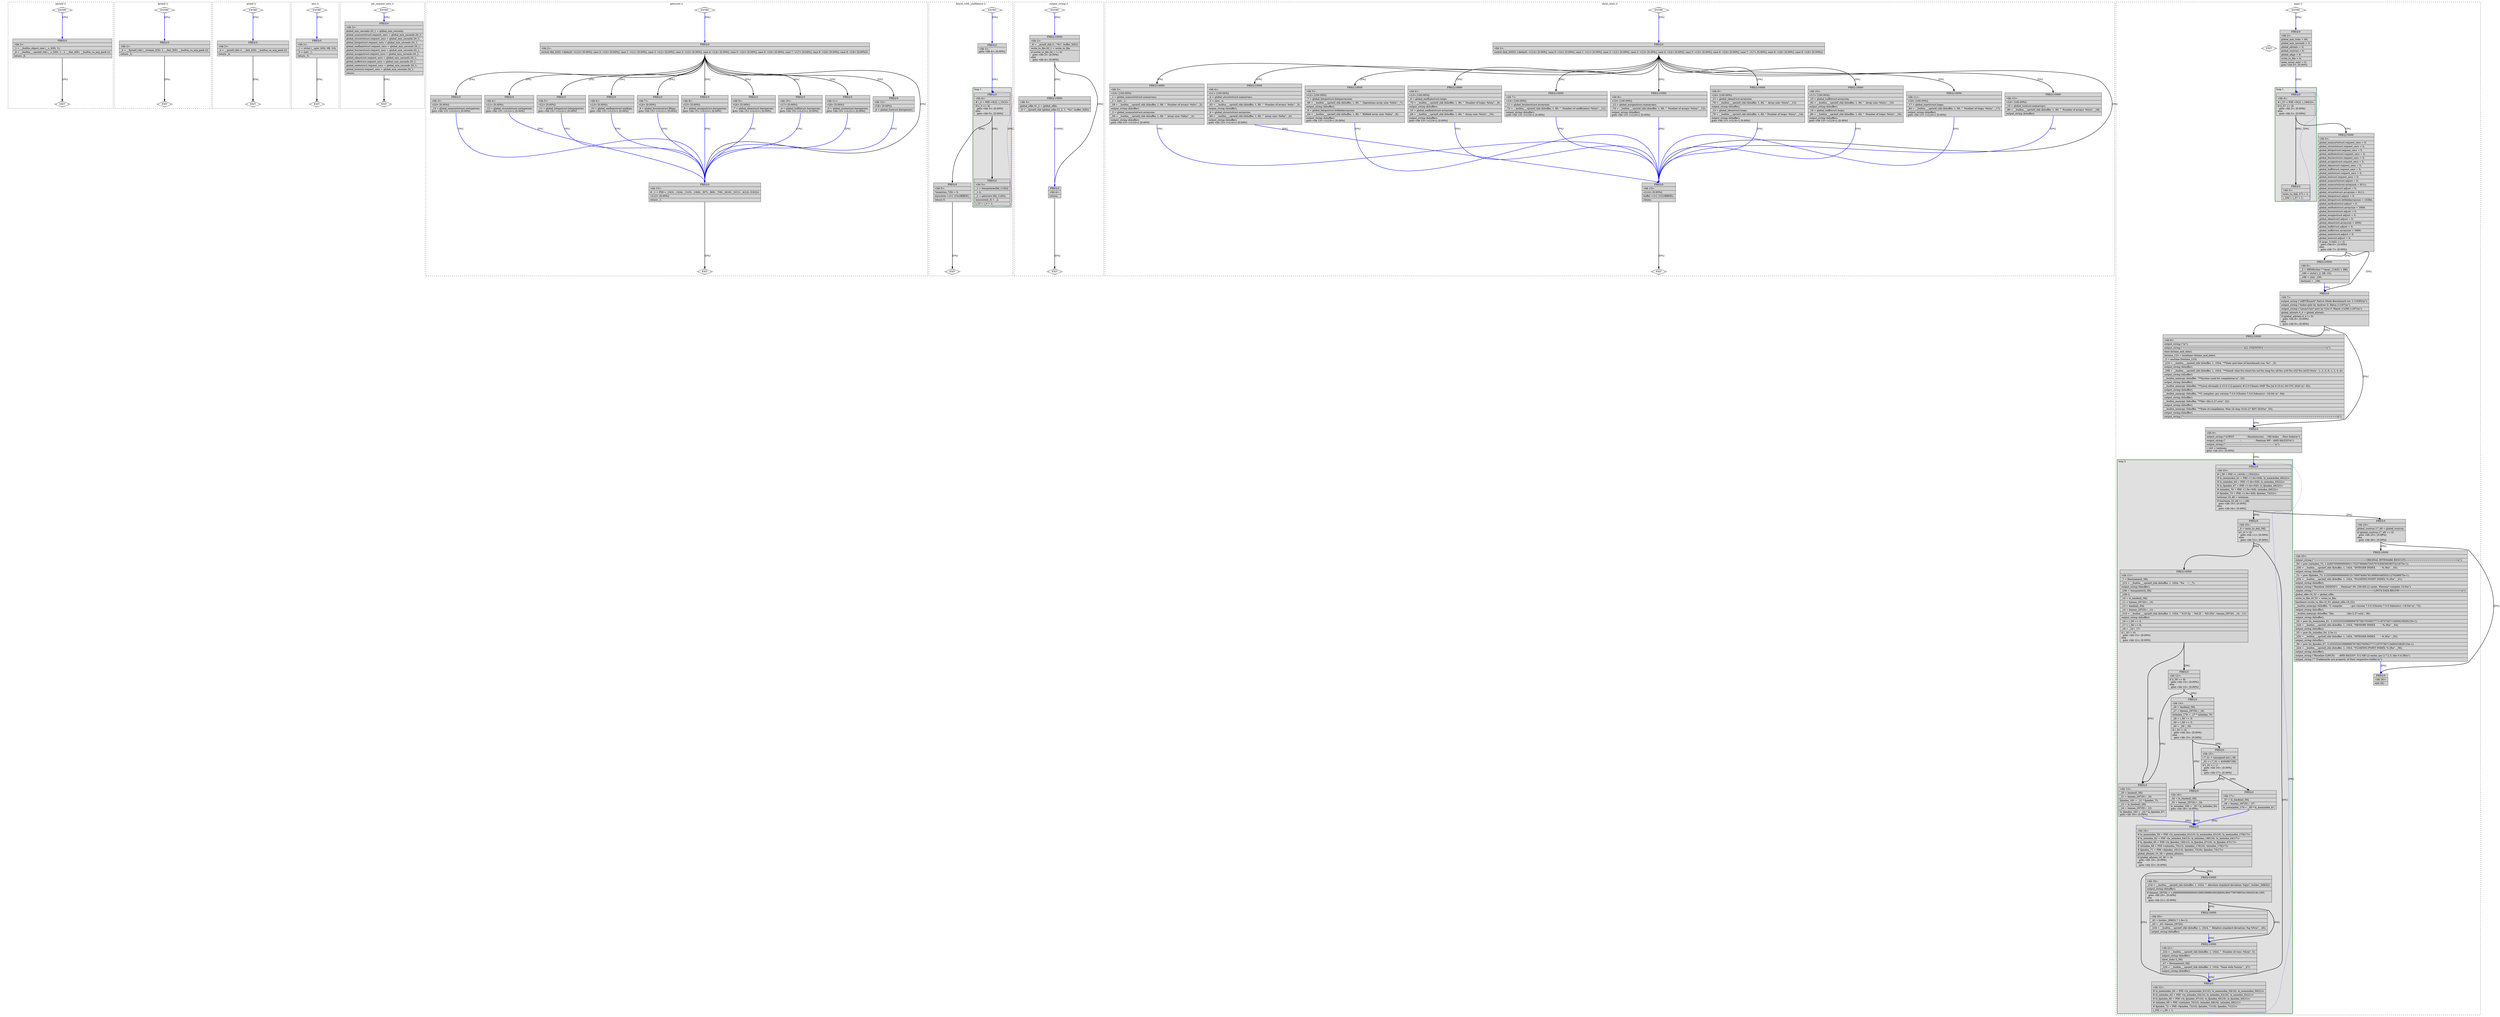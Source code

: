 digraph "nbench0.c.037t.fre1" {
overlap=false;
subgraph "cluster_sprintf" {
	style="dashed";
	color="black";
	label="sprintf ()";
	fn_10_basic_block_0 [shape=Mdiamond,style=filled,fillcolor=white,label="ENTRY"];

	fn_10_basic_block_1 [shape=Mdiamond,style=filled,fillcolor=white,label="EXIT"];

	fn_10_basic_block_2 [shape=record,style=filled,fillcolor=lightgrey,label="{ FREQ:0 |\<bb\ 2\>:\l\
|_1\ =\ __builtin_object_size\ (__s_3(D),\ 1);\l\
|_6\ =\ __builtin___sprintf_chk\ (__s_3(D),\ 1,\ _1,\ __fmt_4(D),\ __builtin_va_arg_pack\ ());\l\
|return\ _6;\l\
}"];

	fn_10_basic_block_0:s -> fn_10_basic_block_2:n [style="solid,bold",color=blue,weight=100,constraint=true, label="[0%]"];
	fn_10_basic_block_2:s -> fn_10_basic_block_1:n [style="solid,bold",color=black,weight=10,constraint=true, label="[0%]"];
	fn_10_basic_block_0:s -> fn_10_basic_block_1:n [style="invis",constraint=true];
}
subgraph "cluster_fprintf" {
	style="dashed";
	color="black";
	label="fprintf ()";
	fn_14_basic_block_0 [shape=Mdiamond,style=filled,fillcolor=white,label="ENTRY"];

	fn_14_basic_block_1 [shape=Mdiamond,style=filled,fillcolor=white,label="EXIT"];

	fn_14_basic_block_2 [shape=record,style=filled,fillcolor=lightgrey,label="{ FREQ:0 |\<bb\ 2\>:\l\
|_5\ =\ __fprintf_chk\ (__stream_2(D),\ 1,\ __fmt_3(D),\ __builtin_va_arg_pack\ ());\l\
|return\ _5;\l\
}"];

	fn_14_basic_block_0:s -> fn_14_basic_block_2:n [style="solid,bold",color=blue,weight=100,constraint=true, label="[0%]"];
	fn_14_basic_block_2:s -> fn_14_basic_block_1:n [style="solid,bold",color=black,weight=10,constraint=true, label="[0%]"];
	fn_14_basic_block_0:s -> fn_14_basic_block_1:n [style="invis",constraint=true];
}
subgraph "cluster_printf" {
	style="dashed";
	color="black";
	label="printf ()";
	fn_15_basic_block_0 [shape=Mdiamond,style=filled,fillcolor=white,label="ENTRY"];

	fn_15_basic_block_1 [shape=Mdiamond,style=filled,fillcolor=white,label="EXIT"];

	fn_15_basic_block_2 [shape=record,style=filled,fillcolor=lightgrey,label="{ FREQ:0 |\<bb\ 2\>:\l\
|_4\ =\ __printf_chk\ (1,\ __fmt_2(D),\ __builtin_va_arg_pack\ ());\l\
|return\ _4;\l\
}"];

	fn_15_basic_block_0:s -> fn_15_basic_block_2:n [style="solid,bold",color=blue,weight=100,constraint=true, label="[0%]"];
	fn_15_basic_block_2:s -> fn_15_basic_block_1:n [style="solid,bold",color=black,weight=10,constraint=true, label="[0%]"];
	fn_15_basic_block_0:s -> fn_15_basic_block_1:n [style="invis",constraint=true];
}
subgraph "cluster_atoi" {
	style="dashed";
	color="black";
	label="atoi ()";
	fn_23_basic_block_0 [shape=Mdiamond,style=filled,fillcolor=white,label="ENTRY"];

	fn_23_basic_block_1 [shape=Mdiamond,style=filled,fillcolor=white,label="EXIT"];

	fn_23_basic_block_2 [shape=record,style=filled,fillcolor=lightgrey,label="{ FREQ:0 |\<bb\ 2\>:\l\
|_1\ =\ strtol\ (__nptr_3(D),\ 0B,\ 10);\l\
|_5\ =\ (int)\ _1;\l\
|return\ _5;\l\
}"];

	fn_23_basic_block_0:s -> fn_23_basic_block_2:n [style="solid,bold",color=blue,weight=100,constraint=true, label="[0%]"];
	fn_23_basic_block_2:s -> fn_23_basic_block_1:n [style="solid,bold",color=black,weight=10,constraint=true, label="[0%]"];
	fn_23_basic_block_0:s -> fn_23_basic_block_1:n [style="invis",constraint=true];
}
subgraph "cluster_set_request_secs" {
	style="dashed";
	color="black";
	label="set_request_secs ()";
	fn_60_basic_block_0 [shape=Mdiamond,style=filled,fillcolor=white,label="ENTRY"];

	fn_60_basic_block_1 [shape=Mdiamond,style=filled,fillcolor=white,label="EXIT"];

	fn_60_basic_block_2 [shape=record,style=filled,fillcolor=lightgrey,label="{ FREQ:0 |\<bb\ 2\>:\l\
|global_min_seconds.20_1\ =\ global_min_seconds;\l\
|global_numsortstruct.request_secs\ =\ global_min_seconds.20_1;\l\
|global_strsortstruct.request_secs\ =\ global_min_seconds.20_1;\l\
|global_bitopstruct.request_secs\ =\ global_min_seconds.20_1;\l\
|global_emfloatstruct.request_secs\ =\ global_min_seconds.20_1;\l\
|global_fourierstruct.request_secs\ =\ global_min_seconds.20_1;\l\
|global_assignstruct.request_secs\ =\ global_min_seconds.20_1;\l\
|global_ideastruct.request_secs\ =\ global_min_seconds.20_1;\l\
|global_huffstruct.request_secs\ =\ global_min_seconds.20_1;\l\
|global_nnetstruct.request_secs\ =\ global_min_seconds.20_1;\l\
|global_lustruct.request_secs\ =\ global_min_seconds.20_1;\l\
|return;\l\
}"];

	fn_60_basic_block_0:s -> fn_60_basic_block_2:n [style="solid,bold",color=blue,weight=100,constraint=true, label="[0%]"];
	fn_60_basic_block_2:s -> fn_60_basic_block_1:n [style="solid,bold",color=black,weight=10,constraint=true, label="[0%]"];
	fn_60_basic_block_0:s -> fn_60_basic_block_1:n [style="invis",constraint=true];
}
subgraph "cluster_getscore" {
	style="dashed";
	color="black";
	label="getscore ()";
	fn_63_basic_block_0 [shape=Mdiamond,style=filled,fillcolor=white,label="ENTRY"];

	fn_63_basic_block_1 [shape=Mdiamond,style=filled,fillcolor=white,label="EXIT"];

	fn_63_basic_block_2 [shape=record,style=filled,fillcolor=lightgrey,label="{ FREQ:0 |\<bb\ 2\>:\l\
|switch\ (fid_2(D))\ \<default:\ \<L12\>\ [0.00%],\ case\ 0:\ \<L0\>\ [0.00%],\ case\ 1:\ \<L1\>\ [0.00%],\ case\ 2:\ \<L2\>\ [0.00%],\ case\ 3:\ \<L3\>\ [0.00%],\ case\ 4:\ \<L4\>\ [0.00%],\ case\ 5:\ \<L5\>\ [0.00%],\ case\ 6:\ \<L6\>\ [0.00%],\ case\ 7:\ \<L7\>\ [0.00%],\ case\ 8:\ \<L8\>\ [0.00%],\ case\ 9:\ \<L9\>\ [0.00%]\>\l\
}"];

	fn_63_basic_block_3 [shape=record,style=filled,fillcolor=lightgrey,label="{ FREQ:0 |\<bb\ 3\>:\l\
|\<L0\>\ [0.00%]:\l\
|_13\ =\ global_numsortstruct.sortspersec;\l\
goto\ \<bb\ 13\>\ (\<L12\>);\ [0.00%]\l\
}"];

	fn_63_basic_block_4 [shape=record,style=filled,fillcolor=lightgrey,label="{ FREQ:0 |\<bb\ 4\>:\l\
|\<L1\>\ [0.00%]:\l\
|_12\ =\ global_strsortstruct.sortspersec;\l\
goto\ \<bb\ 13\>\ (\<L12\>);\ [0.00%]\l\
}"];

	fn_63_basic_block_5 [shape=record,style=filled,fillcolor=lightgrey,label="{ FREQ:0 |\<bb\ 5\>:\l\
|\<L2\>\ [0.00%]:\l\
|_11\ =\ global_bitopstruct.bitopspersec;\l\
goto\ \<bb\ 13\>\ (\<L12\>);\ [0.00%]\l\
}"];

	fn_63_basic_block_6 [shape=record,style=filled,fillcolor=lightgrey,label="{ FREQ:0 |\<bb\ 6\>:\l\
|\<L3\>\ [0.00%]:\l\
|_10\ =\ global_emfloatstruct.emflops;\l\
goto\ \<bb\ 13\>\ (\<L12\>);\ [0.00%]\l\
}"];

	fn_63_basic_block_7 [shape=record,style=filled,fillcolor=lightgrey,label="{ FREQ:0 |\<bb\ 7\>:\l\
|\<L4\>\ [0.00%]:\l\
|_9\ =\ global_fourierstruct.fflops;\l\
goto\ \<bb\ 13\>\ (\<L12\>);\ [0.00%]\l\
}"];

	fn_63_basic_block_8 [shape=record,style=filled,fillcolor=lightgrey,label="{ FREQ:0 |\<bb\ 8\>:\l\
|\<L5\>\ [0.00%]:\l\
|_8\ =\ global_assignstruct.iterspersec;\l\
goto\ \<bb\ 13\>\ (\<L12\>);\ [0.00%]\l\
}"];

	fn_63_basic_block_9 [shape=record,style=filled,fillcolor=lightgrey,label="{ FREQ:0 |\<bb\ 9\>:\l\
|\<L6\>\ [0.00%]:\l\
|_7\ =\ global_ideastruct.iterspersec;\l\
goto\ \<bb\ 13\>\ (\<L12\>);\ [0.00%]\l\
}"];

	fn_63_basic_block_10 [shape=record,style=filled,fillcolor=lightgrey,label="{ FREQ:0 |\<bb\ 10\>:\l\
|\<L7\>\ [0.00%]:\l\
|_6\ =\ global_huffstruct.iterspersec;\l\
goto\ \<bb\ 13\>\ (\<L12\>);\ [0.00%]\l\
}"];

	fn_63_basic_block_11 [shape=record,style=filled,fillcolor=lightgrey,label="{ FREQ:0 |\<bb\ 11\>:\l\
|\<L8\>\ [0.00%]:\l\
|_5\ =\ global_nnetstruct.iterspersec;\l\
goto\ \<bb\ 13\>\ (\<L12\>);\ [0.00%]\l\
}"];

	fn_63_basic_block_12 [shape=record,style=filled,fillcolor=lightgrey,label="{ FREQ:0 |\<bb\ 12\>:\l\
|\<L9\>\ [0.00%]:\l\
|_4\ =\ global_lustruct.iterspersec;\l\
}"];

	fn_63_basic_block_13 [shape=record,style=filled,fillcolor=lightgrey,label="{ FREQ:0 |\<bb\ 13\>:\l\
|#\ _1\ =\ PHI\ \<_13(3),\ _12(4),\ _11(5),\ _10(6),\ _9(7),\ _8(8),\ _7(9),\ _6(10),\ _5(11),\ _4(12),\ 0.0(2)\>\l\
|\<L12\>\ [0.00%]:\l\
|return\ _1;\l\
}"];

	fn_63_basic_block_0:s -> fn_63_basic_block_2:n [style="solid,bold",color=blue,weight=100,constraint=true, label="[0%]"];
	fn_63_basic_block_2:s -> fn_63_basic_block_13:n [style="solid,bold",color=black,weight=10,constraint=true, label="[0%]"];
	fn_63_basic_block_2:s -> fn_63_basic_block_3:n [style="solid,bold",color=black,weight=10,constraint=true, label="[0%]"];
	fn_63_basic_block_2:s -> fn_63_basic_block_4:n [style="solid,bold",color=black,weight=10,constraint=true, label="[0%]"];
	fn_63_basic_block_2:s -> fn_63_basic_block_5:n [style="solid,bold",color=black,weight=10,constraint=true, label="[0%]"];
	fn_63_basic_block_2:s -> fn_63_basic_block_6:n [style="solid,bold",color=black,weight=10,constraint=true, label="[0%]"];
	fn_63_basic_block_2:s -> fn_63_basic_block_7:n [style="solid,bold",color=black,weight=10,constraint=true, label="[0%]"];
	fn_63_basic_block_2:s -> fn_63_basic_block_8:n [style="solid,bold",color=black,weight=10,constraint=true, label="[0%]"];
	fn_63_basic_block_2:s -> fn_63_basic_block_9:n [style="solid,bold",color=black,weight=10,constraint=true, label="[0%]"];
	fn_63_basic_block_2:s -> fn_63_basic_block_10:n [style="solid,bold",color=black,weight=10,constraint=true, label="[0%]"];
	fn_63_basic_block_2:s -> fn_63_basic_block_11:n [style="solid,bold",color=black,weight=10,constraint=true, label="[0%]"];
	fn_63_basic_block_2:s -> fn_63_basic_block_12:n [style="solid,bold",color=black,weight=10,constraint=true, label="[0%]"];
	fn_63_basic_block_3:s -> fn_63_basic_block_13:n [style="solid,bold",color=blue,weight=100,constraint=true, label="[0%]"];
	fn_63_basic_block_4:s -> fn_63_basic_block_13:n [style="solid,bold",color=blue,weight=100,constraint=true, label="[0%]"];
	fn_63_basic_block_5:s -> fn_63_basic_block_13:n [style="solid,bold",color=blue,weight=100,constraint=true, label="[0%]"];
	fn_63_basic_block_6:s -> fn_63_basic_block_13:n [style="solid,bold",color=blue,weight=100,constraint=true, label="[0%]"];
	fn_63_basic_block_7:s -> fn_63_basic_block_13:n [style="solid,bold",color=blue,weight=100,constraint=true, label="[0%]"];
	fn_63_basic_block_8:s -> fn_63_basic_block_13:n [style="solid,bold",color=blue,weight=100,constraint=true, label="[0%]"];
	fn_63_basic_block_9:s -> fn_63_basic_block_13:n [style="solid,bold",color=blue,weight=100,constraint=true, label="[0%]"];
	fn_63_basic_block_10:s -> fn_63_basic_block_13:n [style="solid,bold",color=blue,weight=100,constraint=true, label="[0%]"];
	fn_63_basic_block_11:s -> fn_63_basic_block_13:n [style="solid,bold",color=blue,weight=100,constraint=true, label="[0%]"];
	fn_63_basic_block_12:s -> fn_63_basic_block_13:n [style="solid,bold",color=blue,weight=100,constraint=true, label="[0%]"];
	fn_63_basic_block_13:s -> fn_63_basic_block_1:n [style="solid,bold",color=black,weight=10,constraint=true, label="[0%]"];
	fn_63_basic_block_0:s -> fn_63_basic_block_1:n [style="invis",constraint=true];
}
subgraph "cluster_bench_with_confidence" {
	style="dashed";
	color="black";
	label="bench_with_confidence ()";
	subgraph cluster_61_1 {
	style="filled";
	color="darkgreen";
	fillcolor="grey88";
	label="loop 1";
	labeljust=l;
	penwidth=2;
	fn_61_basic_block_4 [shape=record,style=filled,fillcolor=lightgrey,label="{ FREQ:0 |\<bb\ 4\>:\l\
|#\ i_3\ =\ PHI\ \<0(2),\ i_15(3)\>\l\
|if\ (i_3\ \<=\ 0)\l\
\ \ goto\ \<bb\ 3\>;\ [0.00%]\l\
else\l\
\ \ goto\ \<bb\ 5\>;\ [0.00%]\l\
}"];

	fn_61_basic_block_3 [shape=record,style=filled,fillcolor=lightgrey,label="{ FREQ:0 |\<bb\ 3\>:\l\
|_1\ =\ funcpointer[fid_11(D)];\l\
|_1\ ();\l\
|_2\ =\ getscore\ (fid_11(D));\l\
|myscores[i_3]\ =\ _2;\l\
|i_15\ =\ i_3\ +\ 1;\l\
}"];

	}
	fn_61_basic_block_0 [shape=Mdiamond,style=filled,fillcolor=white,label="ENTRY"];

	fn_61_basic_block_1 [shape=Mdiamond,style=filled,fillcolor=white,label="EXIT"];

	fn_61_basic_block_2 [shape=record,style=filled,fillcolor=lightgrey,label="{ FREQ:0 |\<bb\ 2\>:\l\
goto\ \<bb\ 4\>;\ [0.00%]\l\
}"];

	fn_61_basic_block_5 [shape=record,style=filled,fillcolor=lightgrey,label="{ FREQ:0 |\<bb\ 5\>:\l\
|*numtries_7(D)\ =\ 5;\l\
|myscores\ =\{v\}\ \{CLOBBER\};\l\
|return\ 0;\l\
}"];

	fn_61_basic_block_0:s -> fn_61_basic_block_2:n [style="solid,bold",color=blue,weight=100,constraint=true, label="[0%]"];
	fn_61_basic_block_2:s -> fn_61_basic_block_4:n [style="solid,bold",color=blue,weight=100,constraint=true, label="[0%]"];
	fn_61_basic_block_3:s -> fn_61_basic_block_4:n [style="dotted,bold",color=blue,weight=10,constraint=false, label="[0%]"];
	fn_61_basic_block_4:s -> fn_61_basic_block_3:n [style="solid,bold",color=black,weight=10,constraint=true, label="[0%]"];
	fn_61_basic_block_4:s -> fn_61_basic_block_5:n [style="solid,bold",color=black,weight=10,constraint=true, label="[0%]"];
	fn_61_basic_block_5:s -> fn_61_basic_block_1:n [style="solid,bold",color=black,weight=10,constraint=true, label="[0%]"];
	fn_61_basic_block_0:s -> fn_61_basic_block_1:n [style="invis",constraint=true];
}
subgraph "cluster_output_string" {
	style="dashed";
	color="black";
	label="output_string ()";
	fn_64_basic_block_0 [shape=Mdiamond,style=filled,fillcolor=white,label="ENTRY"];

	fn_64_basic_block_1 [shape=Mdiamond,style=filled,fillcolor=white,label="EXIT"];

	fn_64_basic_block_2 [shape=record,style=filled,fillcolor=lightgrey,label="{ FREQ:10000 |\<bb\ 2\>:\l\
|_8\ =\ __printf_chk\ (1,\ \"%s\",\ buffer_5(D));\l\
|write_to_file.30_1\ =\ write_to_file;\l\
|if\ (write_to_file.30_1\ !=\ 0)\l\
\ \ goto\ \<bb\ 3\>;\ [0.00%]\l\
else\l\
\ \ goto\ \<bb\ 4\>;\ [0.00%]\l\
}"];

	fn_64_basic_block_3 [shape=record,style=filled,fillcolor=lightgrey,label="{ FREQ:10000 |\<bb\ 3\>:\l\
|global_ofile.31_2\ =\ global_ofile;\l\
|_9\ =\ __fprintf_chk\ (global_ofile.31_2,\ 1,\ \"%s\",\ buffer_5(D));\l\
}"];

	fn_64_basic_block_4 [shape=record,style=filled,fillcolor=lightgrey,label="{ FREQ:0 |\<bb\ 4\>:\l\
|return;\l\
}"];

	fn_64_basic_block_0:s -> fn_64_basic_block_2:n [style="solid,bold",color=blue,weight=100,constraint=true, label="[0%]"];
	fn_64_basic_block_2:s -> fn_64_basic_block_3:n [style="solid,bold",color=black,weight=10,constraint=true, label="[0%]"];
	fn_64_basic_block_2:s -> fn_64_basic_block_4:n [style="solid,bold",color=black,weight=10,constraint=true, label="[0%]"];
	fn_64_basic_block_3:s -> fn_64_basic_block_4:n [style="solid,bold",color=blue,weight=100,constraint=true, label="[100%]"];
	fn_64_basic_block_4:s -> fn_64_basic_block_1:n [style="solid,bold",color=black,weight=10,constraint=true, label="[0%]"];
	fn_64_basic_block_0:s -> fn_64_basic_block_1:n [style="invis",constraint=true];
}
subgraph "cluster_show_stats" {
	style="dashed";
	color="black";
	label="show_stats ()";
	fn_65_basic_block_0 [shape=Mdiamond,style=filled,fillcolor=white,label="ENTRY"];

	fn_65_basic_block_1 [shape=Mdiamond,style=filled,fillcolor=white,label="EXIT"];

	fn_65_basic_block_2 [shape=record,style=filled,fillcolor=lightgrey,label="{ FREQ:0 |\<bb\ 2\>:\l\
|switch\ (bid_20(D))\ \<default:\ \<L14\>\ [0.00%],\ case\ 0:\ \<L0\>\ [0.00%],\ case\ 1:\ \<L1\>\ [0.00%],\ case\ 2:\ \<L2\>\ [0.00%],\ case\ 3:\ \<L3\>\ [0.00%],\ case\ 4:\ \<L4\>\ [0.00%],\ case\ 5:\ \<L5\>\ [0.00%],\ case\ 6:\ \<L6\>\ [0.00%],\ case\ 7:\ \<L7\>\ [0.00%],\ case\ 8:\ \<L8\>\ [0.00%],\ case\ 9:\ \<L9\>\ [0.00%]\>\l\
}"];

	fn_65_basic_block_3 [shape=record,style=filled,fillcolor=lightgrey,label="{ FREQ:10000 |\<bb\ 3\>:\l\
|\<L0\>\ [100.00%]:\l\
|_1\ =\ global_numsortstruct.numarrays;\l\
|_2\ =\ (int)\ _1;\l\
|_58\ =\ __builtin___sprintf_chk\ (&buffer,\ 1,\ 80,\ \"\ \ Number\ of\ arrays:\ %d\\n\",\ _2);\l\
|output_string\ (&buffer);\l\
|_3\ =\ global_numsortstruct.arraysize;\l\
|_56\ =\ __builtin___sprintf_chk\ (&buffer,\ 1,\ 80,\ \"\ \ Array\ size:\ %ld\\n\",\ _3);\l\
|output_string\ (&buffer);\l\
goto\ \<bb\ 13\>\ (\<L14\>);\ [0.00%]\l\
}"];

	fn_65_basic_block_4 [shape=record,style=filled,fillcolor=lightgrey,label="{ FREQ:10000 |\<bb\ 4\>:\l\
|\<L1\>\ [100.00%]:\l\
|_4\ =\ global_strsortstruct.numarrays;\l\
|_5\ =\ (int)\ _4;\l\
|_62\ =\ __builtin___sprintf_chk\ (&buffer,\ 1,\ 80,\ \"\ \ Number\ of\ arrays:\ %d\\n\",\ _5);\l\
|output_string\ (&buffer);\l\
|_6\ =\ global_strsortstruct.arraysize;\l\
|_60\ =\ __builtin___sprintf_chk\ (&buffer,\ 1,\ 80,\ \"\ \ Array\ size:\ %ld\\n\",\ _6);\l\
|output_string\ (&buffer);\l\
goto\ \<bb\ 13\>\ (\<L14\>);\ [0.00%]\l\
}"];

	fn_65_basic_block_5 [shape=record,style=filled,fillcolor=lightgrey,label="{ FREQ:10000 |\<bb\ 5\>:\l\
|\<L2\>\ [100.00%]:\l\
|_7\ =\ global_bitopstruct.bitoparraysize;\l\
|_66\ =\ __builtin___sprintf_chk\ (&buffer,\ 1,\ 80,\ \"\ \ Operations\ array\ size:\ %ld\\n\",\ _7);\l\
|output_string\ (&buffer);\l\
|_8\ =\ global_bitopstruct.bitfieldarraysize;\l\
|_64\ =\ __builtin___sprintf_chk\ (&buffer,\ 1,\ 80,\ \"\ \ Bitfield\ array\ size:\ %ld\\n\",\ _8);\l\
|output_string\ (&buffer);\l\
goto\ \<bb\ 13\>\ (\<L14\>);\ [0.00%]\l\
}"];

	fn_65_basic_block_6 [shape=record,style=filled,fillcolor=lightgrey,label="{ FREQ:10000 |\<bb\ 6\>:\l\
|\<L3\>\ [100.00%]:\l\
|_9\ =\ global_emfloatstruct.loops;\l\
|_70\ =\ __builtin___sprintf_chk\ (&buffer,\ 1,\ 80,\ \"\ \ Number\ of\ loops:\ %lu\\n\",\ _9);\l\
|output_string\ (&buffer);\l\
|_10\ =\ global_emfloatstruct.arraysize;\l\
|_68\ =\ __builtin___sprintf_chk\ (&buffer,\ 1,\ 80,\ \"\ \ Array\ size:\ %lu\\n\",\ _10);\l\
|output_string\ (&buffer);\l\
goto\ \<bb\ 13\>\ (\<L14\>);\ [0.00%]\l\
}"];

	fn_65_basic_block_7 [shape=record,style=filled,fillcolor=lightgrey,label="{ FREQ:10000 |\<bb\ 7\>:\l\
|\<L4\>\ [100.00%]:\l\
|_11\ =\ global_fourierstruct.arraysize;\l\
|_72\ =\ __builtin___sprintf_chk\ (&buffer,\ 1,\ 80,\ \"\ \ Number\ of\ coefficients:\ %lu\\n\",\ _11);\l\
|output_string\ (&buffer);\l\
goto\ \<bb\ 13\>\ (\<L14\>);\ [0.00%]\l\
}"];

	fn_65_basic_block_8 [shape=record,style=filled,fillcolor=lightgrey,label="{ FREQ:10000 |\<bb\ 8\>:\l\
|\<L5\>\ [100.00%]:\l\
|_12\ =\ global_assignstruct.numarrays;\l\
|_74\ =\ __builtin___sprintf_chk\ (&buffer,\ 1,\ 80,\ \"\ \ Number\ of\ arrays:\ %lu\\n\",\ _12);\l\
|output_string\ (&buffer);\l\
goto\ \<bb\ 13\>\ (\<L14\>);\ [0.00%]\l\
}"];

	fn_65_basic_block_9 [shape=record,style=filled,fillcolor=lightgrey,label="{ FREQ:10000 |\<bb\ 9\>:\l\
|\<L6\>\ [100.00%]:\l\
|_13\ =\ global_ideastruct.arraysize;\l\
|_78\ =\ __builtin___sprintf_chk\ (&buffer,\ 1,\ 80,\ \"\ \ Array\ size:\ %lu\\n\",\ _13);\l\
|output_string\ (&buffer);\l\
|_14\ =\ global_ideastruct.loops;\l\
|_76\ =\ __builtin___sprintf_chk\ (&buffer,\ 1,\ 80,\ \"\ Number\ of\ loops:\ %lu\\n\",\ _14);\l\
|output_string\ (&buffer);\l\
goto\ \<bb\ 13\>\ (\<L14\>);\ [0.00%]\l\
}"];

	fn_65_basic_block_10 [shape=record,style=filled,fillcolor=lightgrey,label="{ FREQ:10000 |\<bb\ 10\>:\l\
|\<L7\>\ [100.00%]:\l\
|_15\ =\ global_huffstruct.arraysize;\l\
|_82\ =\ __builtin___sprintf_chk\ (&buffer,\ 1,\ 80,\ \"\ \ Array\ size:\ %lu\\n\",\ _15);\l\
|output_string\ (&buffer);\l\
|_16\ =\ global_huffstruct.loops;\l\
|_80\ =\ __builtin___sprintf_chk\ (&buffer,\ 1,\ 80,\ \"\ \ Number\ of\ loops:\ %lu\\n\",\ _16);\l\
|output_string\ (&buffer);\l\
goto\ \<bb\ 13\>\ (\<L14\>);\ [0.00%]\l\
}"];

	fn_65_basic_block_11 [shape=record,style=filled,fillcolor=lightgrey,label="{ FREQ:10000 |\<bb\ 11\>:\l\
|\<L8\>\ [100.00%]:\l\
|_17\ =\ global_nnetstruct.loops;\l\
|_84\ =\ __builtin___sprintf_chk\ (&buffer,\ 1,\ 80,\ \"\ \ Number\ of\ loops:\ %lu\\n\",\ _17);\l\
|output_string\ (&buffer);\l\
goto\ \<bb\ 13\>\ (\<L14\>);\ [0.00%]\l\
}"];

	fn_65_basic_block_12 [shape=record,style=filled,fillcolor=lightgrey,label="{ FREQ:10000 |\<bb\ 12\>:\l\
|\<L9\>\ [100.00%]:\l\
|_18\ =\ global_lustruct.numarrays;\l\
|_86\ =\ __builtin___sprintf_chk\ (&buffer,\ 1,\ 80,\ \"\ \ Number\ of\ arrays:\ %lu\\n\",\ _18);\l\
|output_string\ (&buffer);\l\
}"];

	fn_65_basic_block_13 [shape=record,style=filled,fillcolor=lightgrey,label="{ FREQ:0 |\<bb\ 13\>:\l\
|\<L14\>\ [0.00%]:\l\
|buffer\ =\{v\}\ \{CLOBBER\};\l\
|return;\l\
}"];

	fn_65_basic_block_0:s -> fn_65_basic_block_2:n [style="solid,bold",color=blue,weight=100,constraint=true, label="[0%]"];
	fn_65_basic_block_2:s -> fn_65_basic_block_13:n [style="solid,bold",color=black,weight=10,constraint=true, label="[0%]"];
	fn_65_basic_block_2:s -> fn_65_basic_block_3:n [style="solid,bold",color=black,weight=10,constraint=true, label="[0%]"];
	fn_65_basic_block_2:s -> fn_65_basic_block_4:n [style="solid,bold",color=black,weight=10,constraint=true, label="[0%]"];
	fn_65_basic_block_2:s -> fn_65_basic_block_5:n [style="solid,bold",color=black,weight=10,constraint=true, label="[0%]"];
	fn_65_basic_block_2:s -> fn_65_basic_block_6:n [style="solid,bold",color=black,weight=10,constraint=true, label="[0%]"];
	fn_65_basic_block_2:s -> fn_65_basic_block_7:n [style="solid,bold",color=black,weight=10,constraint=true, label="[0%]"];
	fn_65_basic_block_2:s -> fn_65_basic_block_8:n [style="solid,bold",color=black,weight=10,constraint=true, label="[0%]"];
	fn_65_basic_block_2:s -> fn_65_basic_block_9:n [style="solid,bold",color=black,weight=10,constraint=true, label="[0%]"];
	fn_65_basic_block_2:s -> fn_65_basic_block_10:n [style="solid,bold",color=black,weight=10,constraint=true, label="[0%]"];
	fn_65_basic_block_2:s -> fn_65_basic_block_11:n [style="solid,bold",color=black,weight=10,constraint=true, label="[0%]"];
	fn_65_basic_block_2:s -> fn_65_basic_block_12:n [style="solid,bold",color=black,weight=10,constraint=true, label="[0%]"];
	fn_65_basic_block_3:s -> fn_65_basic_block_13:n [style="solid,bold",color=blue,weight=100,constraint=true, label="[0%]"];
	fn_65_basic_block_4:s -> fn_65_basic_block_13:n [style="solid,bold",color=blue,weight=100,constraint=true, label="[0%]"];
	fn_65_basic_block_5:s -> fn_65_basic_block_13:n [style="solid,bold",color=blue,weight=100,constraint=true, label="[0%]"];
	fn_65_basic_block_6:s -> fn_65_basic_block_13:n [style="solid,bold",color=blue,weight=100,constraint=true, label="[0%]"];
	fn_65_basic_block_7:s -> fn_65_basic_block_13:n [style="solid,bold",color=blue,weight=100,constraint=true, label="[0%]"];
	fn_65_basic_block_8:s -> fn_65_basic_block_13:n [style="solid,bold",color=blue,weight=100,constraint=true, label="[0%]"];
	fn_65_basic_block_9:s -> fn_65_basic_block_13:n [style="solid,bold",color=blue,weight=100,constraint=true, label="[0%]"];
	fn_65_basic_block_10:s -> fn_65_basic_block_13:n [style="solid,bold",color=blue,weight=100,constraint=true, label="[0%]"];
	fn_65_basic_block_11:s -> fn_65_basic_block_13:n [style="solid,bold",color=blue,weight=100,constraint=true, label="[0%]"];
	fn_65_basic_block_12:s -> fn_65_basic_block_13:n [style="solid,bold",color=blue,weight=100,constraint=true, label="[0%]"];
	fn_65_basic_block_13:s -> fn_65_basic_block_1:n [style="solid,bold",color=black,weight=10,constraint=true, label="[0%]"];
	fn_65_basic_block_0:s -> fn_65_basic_block_1:n [style="invis",constraint=true];
}
subgraph "cluster_main" {
	style="dashed";
	color="black";
	label="main ()";
	subgraph cluster_54_2 {
	style="filled";
	color="darkgreen";
	fillcolor="grey88";
	label="loop 2";
	labeljust=l;
	penwidth=2;
	fn_54_basic_block_23 [shape=record,style=filled,fillcolor=lightgrey,label="{ FREQ:0 |\<bb\ 23\>:\l\
|#\ i_58\ =\ PHI\ \<i_143(9),\ i_192(22)\>\l\
|#\ lx_memindex_61\ =\ PHI\ \<1.0e+0(9),\ lx_memindex_60(22)\>\l\
|#\ lx_intindex_64\ =\ PHI\ \<1.0e+0(9),\ lx_intindex_63(22)\>\l\
|#\ lx_fpindex_67\ =\ PHI\ \<1.0e+0(9),\ lx_fpindex_66(22)\>\l\
|#\ intindex_70\ =\ PHI\ \<1.0e+0(9),\ intindex_69(22)\>\l\
|#\ fpindex_73\ =\ PHI\ \<1.0e+0(9),\ fpindex_72(22)\>\l\
|testnum.16_48\ =\ testnum;\l\
|if\ (testnum.16_48\ \>=\ i_58)\l\
\ \ goto\ \<bb\ 10\>;\ [0.00%]\l\
else\l\
\ \ goto\ \<bb\ 24\>;\ [0.00%]\l\
}"];

	fn_54_basic_block_10 [shape=record,style=filled,fillcolor=lightgrey,label="{ FREQ:0 |\<bb\ 10\>:\l\
|_6\ =\ tests_to_do[i_58];\l\
|if\ (_6\ !=\ 0)\l\
\ \ goto\ \<bb\ 11\>;\ [0.00%]\l\
else\l\
\ \ goto\ \<bb\ 22\>;\ [0.00%]\l\
}"];

	fn_54_basic_block_11 [shape=record,style=filled,fillcolor=lightgrey,label="{ FREQ:10000 |\<bb\ 11\>:\l\
|_7\ =\ ftestnames[i_58];\l\
|_212\ =\ __builtin___sprintf_chk\ (&buffer,\ 1,\ 1024,\ \"%s\ \ \ \ :\",\ _7);\l\
|output_string\ (&buffer);\l\
|_238\ =\ funcpointer[i_58];\l\
|_238\ ();\l\
|_10\ =\ lx_bindex[i_58];\l\
|_11\ =\ bmean_297(D)\ /\ _10;\l\
|_13\ =\ bindex[i_58];\l\
|_14\ =\ bmean_297(D)\ /\ _13;\l\
|_214\ =\ __builtin___sprintf_chk\ (&buffer,\ 1,\ 1024,\ \"\ %15.5g\ \ :\ \ %9.2f\ \ :\ \ %9.2f\\n\",\ bmean_297(D),\ _14,\ _11);\l\
|output_string\ (&buffer);\l\
|_16\ =\ i_58\ ==\ 4;\l\
|_17\ =\ i_58\ ==\ 8;\l\
|_18\ =\ _16\ \|\ _17;\l\
|if\ (_18\ !=\ 0)\l\
\ \ goto\ \<bb\ 13\>;\ [0.00%]\l\
else\l\
\ \ goto\ \<bb\ 12\>;\ [0.00%]\l\
}"];

	fn_54_basic_block_22 [shape=record,style=filled,fillcolor=lightgrey,label="{ FREQ:0 |\<bb\ 22\>:\l\
|#\ lx_memindex_60\ =\ PHI\ \<lx_memindex_61(10),\ lx_memindex_59(18),\ lx_memindex_59(21)\>\l\
|#\ lx_intindex_63\ =\ PHI\ \<lx_intindex_64(10),\ lx_intindex_62(18),\ lx_intindex_62(21)\>\l\
|#\ lx_fpindex_66\ =\ PHI\ \<lx_fpindex_67(10),\ lx_fpindex_65(18),\ lx_fpindex_65(21)\>\l\
|#\ intindex_69\ =\ PHI\ \<intindex_70(10),\ intindex_68(18),\ intindex_68(21)\>\l\
|#\ fpindex_72\ =\ PHI\ \<fpindex_73(10),\ fpindex_71(18),\ fpindex_71(21)\>\l\
|i_192\ =\ i_58\ +\ 1;\l\
}"];

	fn_54_basic_block_13 [shape=record,style=filled,fillcolor=lightgrey,label="{ FREQ:0 |\<bb\ 13\>:\l\
|_20\ =\ bindex[i_58];\l\
|_21\ =\ bmean_297(D)\ /\ _20;\l\
|fpindex_181\ =\ _21\ *\ fpindex_73;\l\
|_23\ =\ lx_bindex[i_58];\l\
|_24\ =\ bmean_297(D)\ /\ _23;\l\
|lx_fpindex_182\ =\ _24\ *\ lx_fpindex_67;\l\
goto\ \<bb\ 18\>;\ [0.00%]\l\
}"];

	fn_54_basic_block_12 [shape=record,style=filled,fillcolor=lightgrey,label="{ FREQ:0 |\<bb\ 12\>:\l\
|if\ (i_58\ ==\ 9)\l\
\ \ goto\ \<bb\ 13\>;\ [0.00%]\l\
else\l\
\ \ goto\ \<bb\ 14\>;\ [0.00%]\l\
}"];

	fn_54_basic_block_18 [shape=record,style=filled,fillcolor=lightgrey,label="{ FREQ:0 |\<bb\ 18\>:\l\
|#\ lx_memindex_59\ =\ PHI\ \<lx_memindex_61(13),\ lx_memindex_61(16),\ lx_memindex_179(17)\>\l\
|#\ lx_intindex_62\ =\ PHI\ \<lx_intindex_64(13),\ lx_intindex_180(16),\ lx_intindex_64(17)\>\l\
|#\ lx_fpindex_65\ =\ PHI\ \<lx_fpindex_182(13),\ lx_fpindex_67(16),\ lx_fpindex_67(17)\>\l\
|#\ intindex_68\ =\ PHI\ \<intindex_70(13),\ intindex_178(16),\ intindex_178(17)\>\l\
|#\ fpindex_71\ =\ PHI\ \<fpindex_181(13),\ fpindex_73(16),\ fpindex_73(17)\>\l\
|global_allstats.10_39\ =\ global_allstats;\l\
|if\ (global_allstats.10_39\ !=\ 0)\l\
\ \ goto\ \<bb\ 19\>;\ [0.00%]\l\
else\l\
\ \ goto\ \<bb\ 22\>;\ [0.00%]\l\
}"];

	fn_54_basic_block_14 [shape=record,style=filled,fillcolor=lightgrey,label="{ FREQ:0 |\<bb\ 14\>:\l\
|_26\ =\ bindex[i_58];\l\
|_27\ =\ bmean_297(D)\ /\ _26;\l\
|intindex_178\ =\ _27\ *\ intindex_70;\l\
|_28\ =\ i_58\ ==\ 0;\l\
|_29\ =\ i_58\ ==\ 3;\l\
|_30\ =\ _28\ \|\ _29;\l\
|if\ (_30\ !=\ 0)\l\
\ \ goto\ \<bb\ 16\>;\ [0.00%]\l\
else\l\
\ \ goto\ \<bb\ 15\>;\ [0.00%]\l\
}"];

	fn_54_basic_block_19 [shape=record,style=filled,fillcolor=lightgrey,label="{ FREQ:10000 |\<bb\ 19\>:\l\
|_216\ =\ __builtin___sprintf_chk\ (&buffer,\ 1,\ 1024,\ \"\ \ Absolute\ standard\ deviation:\ %g\\n\",\ bstdev_298(D));\l\
|output_string\ (&buffer);\l\
|if\ (bmean_297(D)\ \>\ 1.00000000000000001999189980260288361964776078853415942018e-100)\l\
\ \ goto\ \<bb\ 20\>;\ [0.00%]\l\
else\l\
\ \ goto\ \<bb\ 21\>;\ [0.00%]\l\
}"];

	fn_54_basic_block_16 [shape=record,style=filled,fillcolor=lightgrey,label="{ FREQ:0 |\<bb\ 16\>:\l\
|_34\ =\ lx_bindex[i_58];\l\
|_35\ =\ bmean_297(D)\ /\ _34;\l\
|lx_intindex_180\ =\ _35\ *\ lx_intindex_64;\l\
goto\ \<bb\ 18\>;\ [0.00%]\l\
}"];

	fn_54_basic_block_15 [shape=record,style=filled,fillcolor=lightgrey,label="{ FREQ:0 |\<bb\ 15\>:\l\
|i.7_31\ =\ (unsigned\ int)\ i_58;\l\
|_32\ =\ i.7_31\ +\ 4294967290;\l\
|if\ (_32\ \<=\ 1)\l\
\ \ goto\ \<bb\ 16\>;\ [0.00%]\l\
else\l\
\ \ goto\ \<bb\ 17\>;\ [0.00%]\l\
}"];

	fn_54_basic_block_20 [shape=record,style=filled,fillcolor=lightgrey,label="{ FREQ:10000 |\<bb\ 20\>:\l\
|_43\ =\ bstdev_298(D)\ *\ 1.0e+2;\l\
|_45\ =\ _43\ /\ bmean_297(D);\l\
|_218\ =\ __builtin___sprintf_chk\ (&buffer,\ 1,\ 1024,\ \"\ \ Relative\ standard\ deviation:\ %g\ %%\\n\",\ _45);\l\
|output_string\ (&buffer);\l\
}"];

	fn_54_basic_block_21 [shape=record,style=filled,fillcolor=lightgrey,label="{ FREQ:10000 |\<bb\ 21\>:\l\
|_222\ =\ __builtin___sprintf_chk\ (&buffer,\ 1,\ 1024,\ \"\ \ Number\ of\ runs:\ %lu\\n\",\ 5);\l\
|output_string\ (&buffer);\l\
|show_stats\ (i_58);\l\
|_47\ =\ ftestnames[i_58];\l\
|_220\ =\ __builtin___sprintf_chk\ (&buffer,\ 1,\ 1024,\ \"Done\ with\ %s\\n\\n\",\ _47);\l\
|output_string\ (&buffer);\l\
}"];

	fn_54_basic_block_17 [shape=record,style=filled,fillcolor=lightgrey,label="{ FREQ:0 |\<bb\ 17\>:\l\
|_37\ =\ lx_bindex[i_58];\l\
|_38\ =\ bmean_297(D)\ /\ _37;\l\
|lx_memindex_179\ =\ _38\ *\ lx_memindex_61;\l\
}"];

	}
	subgraph cluster_54_1 {
	style="filled";
	color="darkgreen";
	fillcolor="grey88";
	label="loop 1";
	labeljust=l;
	penwidth=2;
	fn_54_basic_block_4 [shape=record,style=filled,fillcolor=lightgrey,label="{ FREQ:0 |\<bb\ 4\>:\l\
|#\ i_57\ =\ PHI\ \<0(2),\ i_194(3)\>\l\
|if\ (i_57\ \<=\ 9)\l\
\ \ goto\ \<bb\ 3\>;\ [0.00%]\l\
else\l\
\ \ goto\ \<bb\ 5\>;\ [0.00%]\l\
}"];

	fn_54_basic_block_3 [shape=record,style=filled,fillcolor=lightgrey,label="{ FREQ:0 |\<bb\ 3\>:\l\
|tests_to_do[i_57]\ =\ 1;\l\
|i_194\ =\ i_57\ +\ 1;\l\
}"];

	}
	fn_54_basic_block_0 [shape=Mdiamond,style=filled,fillcolor=white,label="ENTRY"];

	fn_54_basic_block_1 [shape=Mdiamond,style=filled,fillcolor=white,label="EXIT"];

	fn_54_basic_block_2 [shape=record,style=filled,fillcolor=lightgrey,label="{ FREQ:0 |\<bb\ 2\>:\l\
|global_min_ticks\ =\ 60;\l\
|global_min_seconds\ =\ 5;\l\
|global_allstats\ =\ 0;\l\
|global_custrun\ =\ 0;\l\
|global_align\ =\ 8;\l\
|write_to_file\ =\ 0;\l\
|mem_array_ents\ =\ 0;\l\
goto\ \<bb\ 4\>;\ [0.00%]\l\
}"];

	fn_54_basic_block_5 [shape=record,style=filled,fillcolor=lightgrey,label="{ FREQ:10000 |\<bb\ 5\>:\l\
|global_numsortstruct.request_secs\ =\ 5;\l\
|global_strsortstruct.request_secs\ =\ 5;\l\
|global_bitopstruct.request_secs\ =\ 5;\l\
|global_emfloatstruct.request_secs\ =\ 5;\l\
|global_fourierstruct.request_secs\ =\ 5;\l\
|global_assignstruct.request_secs\ =\ 5;\l\
|global_ideastruct.request_secs\ =\ 5;\l\
|global_huffstruct.request_secs\ =\ 5;\l\
|global_nnetstruct.request_secs\ =\ 5;\l\
|global_lustruct.request_secs\ =\ 5;\l\
|global_numsortstruct.adjust\ =\ 0;\l\
|global_numsortstruct.arraysize\ =\ 8111;\l\
|global_strsortstruct.adjust\ =\ 0;\l\
|global_strsortstruct.arraysize\ =\ 8111;\l\
|global_bitopstruct.adjust\ =\ 0;\l\
|global_bitopstruct.bitfieldarraysize\ =\ 16384;\l\
|global_emfloatstruct.adjust\ =\ 0;\l\
|global_emfloatstruct.arraysize\ =\ 3000;\l\
|global_fourierstruct.adjust\ =\ 0;\l\
|global_assignstruct.adjust\ =\ 0;\l\
|global_ideastruct.adjust\ =\ 0;\l\
|global_ideastruct.arraysize\ =\ 4000;\l\
|global_huffstruct.adjust\ =\ 0;\l\
|global_huffstruct.arraysize\ =\ 5000;\l\
|global_nnetstruct.adjust\ =\ 0;\l\
|global_lustruct.adjust\ =\ 0;\l\
|if\ (argc_113(D)\ ==\ 2)\l\
\ \ goto\ \<bb\ 6\>;\ [0.00%]\l\
else\l\
\ \ goto\ \<bb\ 7\>;\ [0.00%]\l\
}"];

	fn_54_basic_block_6 [shape=record,style=filled,fillcolor=lightgrey,label="{ FREQ:10000 |\<bb\ 6\>:\l\
|_2\ =\ MEM[(char\ *\ *)argv_114(D)\ +\ 8B];\l\
|_195\ =\ strtol\ (_2,\ 0B,\ 10);\l\
|_196\ =\ (int)\ _195;\l\
|testnum\ =\ _196;\l\
}"];

	fn_54_basic_block_7 [shape=record,style=filled,fillcolor=lightgrey,label="{ FREQ:0 |\<bb\ 7\>:\l\
|output_string\ (\"\\nBYTEmark*\ Native\ Mode\ Benchmark\ ver.\ 2\ (10/95)\\n\");\l\
|output_string\ (\"Index-split\ by\ Andrew\ D.\ Balsa\ (11/97)\\n\");\l\
|output_string\ (\"Linux/Unix*\ port\ by\ Uwe\ F.\ Mayer\ (12/96,11/97)\\n\");\l\
|global_allstats.0_4\ =\ global_allstats;\l\
|if\ (global_allstats.0_4\ !=\ 0)\l\
\ \ goto\ \<bb\ 8\>;\ [0.00%]\l\
else\l\
\ \ goto\ \<bb\ 9\>;\ [0.00%]\l\
}"];

	fn_54_basic_block_8 [shape=record,style=filled,fillcolor=lightgrey,label="{ FREQ:10000 |\<bb\ 8\>:\l\
|output_string\ (\"\\n\");\l\
|output_string\ (\"==============================\ ALL\ STATISTICS\ ===============================\\n\");\l\
|time\ (&time_and_date);\l\
|loctime_123\ =\ localtime\ (&time_and_date);\l\
|_5\ =\ asctime\ (loctime_123);\l\
|_210\ =\ __builtin___sprintf_chk\ (&buffer,\ 1,\ 1024,\ \"**Date\ and\ time\ of\ benchmark\ run:\ %s\",\ _5);\l\
|output_string\ (&buffer);\l\
|_208\ =\ __builtin___sprintf_chk\ (&buffer,\ 1,\ 1024,\ \"**Sizeof:\ char:%u\ short:%u\ int:%u\ long:%u\ u8:%u\ u16:%u\ u32:%u\ int32:%u\\n\",\ 1,\ 2,\ 4,\ 8,\ 1,\ 2,\ 4,\ 4);\l\
|output_string\ (&buffer);\l\
|__builtin_memcpy\ (&buffer,\ \"**System\ used\ for\ compilation:\\n\",\ 32);\l\
|output_string\ (&buffer);\l\
|__builtin_memcpy\ (&buffer,\ \"**Linux\ elvenado\ 4.15.0-112-generic\ #113-Ubuntu\ SMP\ Thu\ Jul\ 9\ 23:41:39\ UTC\ 2020\ \\n\",\ 82);\l\
|output_string\ (&buffer);\l\
|__builtin_memcpy\ (&buffer,\ \"**C\ compiler:\ gcc\ version\ 7.5.0\ (Ubuntu\ 7.5.0-3ubuntu1~18.04)\ \\n\",\ 64);\l\
|output_string\ (&buffer);\l\
|__builtin_memcpy\ (&buffer,\ \"**libc:\ libc-2.27.so\\n\",\ 22);\l\
|output_string\ (&buffer);\l\
|__builtin_memcpy\ (&buffer,\ \"**Date\ of\ compilation:\ Mon\ 24\ Aug\ 10:41:27\ BST\ 2020\\n\",\ 53);\l\
|output_string\ (&buffer);\l\
|output_string\ (\"=============================================================================\\n\");\l\
}"];

	fn_54_basic_block_9 [shape=record,style=filled,fillcolor=lightgrey,label="{ FREQ:0 |\<bb\ 9\>:\l\
|output_string\ (\"\\nTEST\ \ \ \ \ \ \ \ \ \ \ \ \ \ \ \ :\ Iterations/sec.\ \ :\ Old\ Index\ \ \ :\ New\ Index\\n\");\l\
|output_string\ (\"\ \ \ \ \ \ \ \ \ \ \ \ \ \ \ \ \ \ \ \ :\ \ \ \ \ \ \ \ \ \ \ \ \ \ \ \ \ \ :\ Pentium\ 90*\ :\ AMD\ K6/233*\\n\");\l\
|output_string\ (\"--------------------:------------------:-------------:------------\\n\");\l\
|i_143\ =\ testnum;\l\
goto\ \<bb\ 23\>;\ [0.00%]\l\
}"];

	fn_54_basic_block_24 [shape=record,style=filled,fillcolor=lightgrey,label="{ FREQ:0 |\<bb\ 24\>:\l\
|global_custrun.17_49\ =\ global_custrun;\l\
|if\ (global_custrun.17_49\ ==\ 0)\l\
\ \ goto\ \<bb\ 25\>;\ [0.00%]\l\
else\l\
\ \ goto\ \<bb\ 26\>;\ [0.00%]\l\
}"];

	fn_54_basic_block_25 [shape=record,style=filled,fillcolor=lightgrey,label="{ FREQ:10000 |\<bb\ 25\>:\l\
|output_string\ (\"==========================ORIGINAL\ BYTEMARK\ RESULTS==========================\\n\");\l\
|_50\ =\ pow\ (intindex_70,\ 1.428570000000000117523768494720570743083953857421875e-1);\l\
|_236\ =\ __builtin___sprintf_chk\ (&buffer,\ 1,\ 1024,\ \"INTEGER\ INDEX\ \ \ \ \ \ \ :\ %.3f\\n\",\ _50);\l\
|output_string\ (&buffer);\l\
|_51\ =\ pow\ (fpindex_73,\ 3.3333000000000001517008740847813896834850311279296875e-1);\l\
|_234\ =\ __builtin___sprintf_chk\ (&buffer,\ 1,\ 1024,\ \"FLOATING-POINT\ INDEX:\ %.3f\\n\",\ _51);\l\
|output_string\ (&buffer);\l\
|output_string\ (\"Baseline\ (MSDOS*)\ \ \ :\ Pentium*\ 90,\ 256\ KB\ L2-cache,\ Watcom*\ compiler\ 10.0\\n\");\l\
|output_string\ (\"==============================LINUX\ DATA\ BELOW===============================\\n\");\l\
|global_ofile.18_52\ =\ global_ofile;\l\
|write_to_file.19_53\ =\ write_to_file;\l\
|hardware\ (write_to_file.19_53,\ global_ofile.18_52);\l\
|__builtin_memcpy\ (&buffer,\ \"C\ compiler\ \ \ \ \ \ \ \ \ \ :\ gcc\ version\ 7.5.0\ (Ubuntu\ 7.5.0-3ubuntu1~18.04)\ \\n\",\ 72);\l\
|output_string\ (&buffer);\l\
|__builtin_memcpy\ (&buffer,\ \"libc\ \ \ \ \ \ \ \ \ \ \ \ \ \ \ \ :\ libc-2.27.so\\n\",\ 36);\l\
|output_string\ (&buffer);\l\
|_54\ =\ pow\ (lx_memindex_61,\ 3.33333333299999978738270556277711875736713409423828125e-1);\l\
|_228\ =\ __builtin___sprintf_chk\ (&buffer,\ 1,\ 1024,\ \"MEMORY\ INDEX\ \ \ \ \ \ \ \ :\ %.3f\\n\",\ _54);\l\
|output_string\ (&buffer);\l\
|_55\ =\ pow\ (lx_intindex_64,\ 2.5e-1);\l\
|_226\ =\ __builtin___sprintf_chk\ (&buffer,\ 1,\ 1024,\ \"INTEGER\ INDEX\ \ \ \ \ \ \ :\ %.3f\\n\",\ _55);\l\
|output_string\ (&buffer);\l\
|_56\ =\ pow\ (lx_fpindex_67,\ 3.33333333299999978738270556277711875736713409423828125e-1);\l\
|_224\ =\ __builtin___sprintf_chk\ (&buffer,\ 1,\ 1024,\ \"FLOATING-POINT\ INDEX:\ %.3f\\n\",\ _56);\l\
|output_string\ (&buffer);\l\
|output_string\ (\"Baseline\ (LINUX)\ \ \ \ :\ AMD\ K6/233*,\ 512\ KB\ L2-cache,\ gcc\ 2.7.2.3,\ libc-5.4.38\\n\");\l\
|output_string\ (\"*\ Trademarks\ are\ property\ of\ their\ respective\ holder.\\n\");\l\
}"];

	fn_54_basic_block_26 [shape=record,style=filled,fillcolor=lightgrey,label="{ FREQ:0 |\<bb\ 26\>:\l\
|exit\ (0);\l\
}"];

	fn_54_basic_block_0:s -> fn_54_basic_block_2:n [style="solid,bold",color=blue,weight=100,constraint=true, label="[0%]"];
	fn_54_basic_block_2:s -> fn_54_basic_block_4:n [style="solid,bold",color=blue,weight=100,constraint=true, label="[0%]"];
	fn_54_basic_block_3:s -> fn_54_basic_block_4:n [style="dotted,bold",color=blue,weight=10,constraint=false, label="[0%]"];
	fn_54_basic_block_4:s -> fn_54_basic_block_3:n [style="solid,bold",color=black,weight=10,constraint=true, label="[0%]"];
	fn_54_basic_block_4:s -> fn_54_basic_block_5:n [style="solid,bold",color=black,weight=10,constraint=true, label="[0%]"];
	fn_54_basic_block_5:s -> fn_54_basic_block_6:n [style="solid,bold",color=black,weight=10,constraint=true, label="[0%]"];
	fn_54_basic_block_5:s -> fn_54_basic_block_7:n [style="solid,bold",color=black,weight=10,constraint=true, label="[0%]"];
	fn_54_basic_block_6:s -> fn_54_basic_block_7:n [style="solid,bold",color=blue,weight=100,constraint=true, label="[0%]"];
	fn_54_basic_block_7:s -> fn_54_basic_block_8:n [style="solid,bold",color=black,weight=10,constraint=true, label="[0%]"];
	fn_54_basic_block_7:s -> fn_54_basic_block_9:n [style="solid,bold",color=black,weight=10,constraint=true, label="[0%]"];
	fn_54_basic_block_8:s -> fn_54_basic_block_9:n [style="solid,bold",color=blue,weight=100,constraint=true, label="[0%]"];
	fn_54_basic_block_9:s -> fn_54_basic_block_23:n [style="solid,bold",color=blue,weight=100,constraint=true, label="[0%]"];
	fn_54_basic_block_10:s -> fn_54_basic_block_11:n [style="solid,bold",color=black,weight=10,constraint=true, label="[0%]"];
	fn_54_basic_block_10:s -> fn_54_basic_block_22:n [style="solid,bold",color=black,weight=10,constraint=true, label="[0%]"];
	fn_54_basic_block_11:s -> fn_54_basic_block_13:n [style="solid,bold",color=black,weight=10,constraint=true, label="[0%]"];
	fn_54_basic_block_11:s -> fn_54_basic_block_12:n [style="solid,bold",color=black,weight=10,constraint=true, label="[0%]"];
	fn_54_basic_block_12:s -> fn_54_basic_block_13:n [style="solid,bold",color=black,weight=10,constraint=true, label="[0%]"];
	fn_54_basic_block_12:s -> fn_54_basic_block_14:n [style="solid,bold",color=black,weight=10,constraint=true, label="[0%]"];
	fn_54_basic_block_13:s -> fn_54_basic_block_18:n [style="solid,bold",color=blue,weight=100,constraint=true, label="[0%]"];
	fn_54_basic_block_14:s -> fn_54_basic_block_16:n [style="solid,bold",color=black,weight=10,constraint=true, label="[0%]"];
	fn_54_basic_block_14:s -> fn_54_basic_block_15:n [style="solid,bold",color=black,weight=10,constraint=true, label="[0%]"];
	fn_54_basic_block_15:s -> fn_54_basic_block_16:n [style="solid,bold",color=black,weight=10,constraint=true, label="[0%]"];
	fn_54_basic_block_15:s -> fn_54_basic_block_17:n [style="solid,bold",color=black,weight=10,constraint=true, label="[0%]"];
	fn_54_basic_block_16:s -> fn_54_basic_block_18:n [style="solid,bold",color=blue,weight=100,constraint=true, label="[0%]"];
	fn_54_basic_block_17:s -> fn_54_basic_block_18:n [style="solid,bold",color=blue,weight=100,constraint=true, label="[0%]"];
	fn_54_basic_block_18:s -> fn_54_basic_block_19:n [style="solid,bold",color=black,weight=10,constraint=true, label="[0%]"];
	fn_54_basic_block_18:s -> fn_54_basic_block_22:n [style="solid,bold",color=black,weight=10,constraint=true, label="[0%]"];
	fn_54_basic_block_19:s -> fn_54_basic_block_20:n [style="solid,bold",color=black,weight=10,constraint=true, label="[0%]"];
	fn_54_basic_block_19:s -> fn_54_basic_block_21:n [style="solid,bold",color=black,weight=10,constraint=true, label="[0%]"];
	fn_54_basic_block_20:s -> fn_54_basic_block_21:n [style="solid,bold",color=blue,weight=100,constraint=true, label="[0%]"];
	fn_54_basic_block_21:s -> fn_54_basic_block_22:n [style="solid,bold",color=blue,weight=100,constraint=true, label="[0%]"];
	fn_54_basic_block_22:s -> fn_54_basic_block_23:n [style="dotted,bold",color=blue,weight=10,constraint=false, label="[0%]"];
	fn_54_basic_block_23:s -> fn_54_basic_block_10:n [style="solid,bold",color=black,weight=10,constraint=true, label="[0%]"];
	fn_54_basic_block_23:s -> fn_54_basic_block_24:n [style="solid,bold",color=black,weight=10,constraint=true, label="[0%]"];
	fn_54_basic_block_24:s -> fn_54_basic_block_25:n [style="solid,bold",color=black,weight=10,constraint=true, label="[0%]"];
	fn_54_basic_block_24:s -> fn_54_basic_block_26:n [style="solid,bold",color=black,weight=10,constraint=true, label="[0%]"];
	fn_54_basic_block_25:s -> fn_54_basic_block_26:n [style="solid,bold",color=blue,weight=100,constraint=true, label="[0%]"];
	fn_54_basic_block_0:s -> fn_54_basic_block_1:n [style="invis",constraint=true];
}
}
